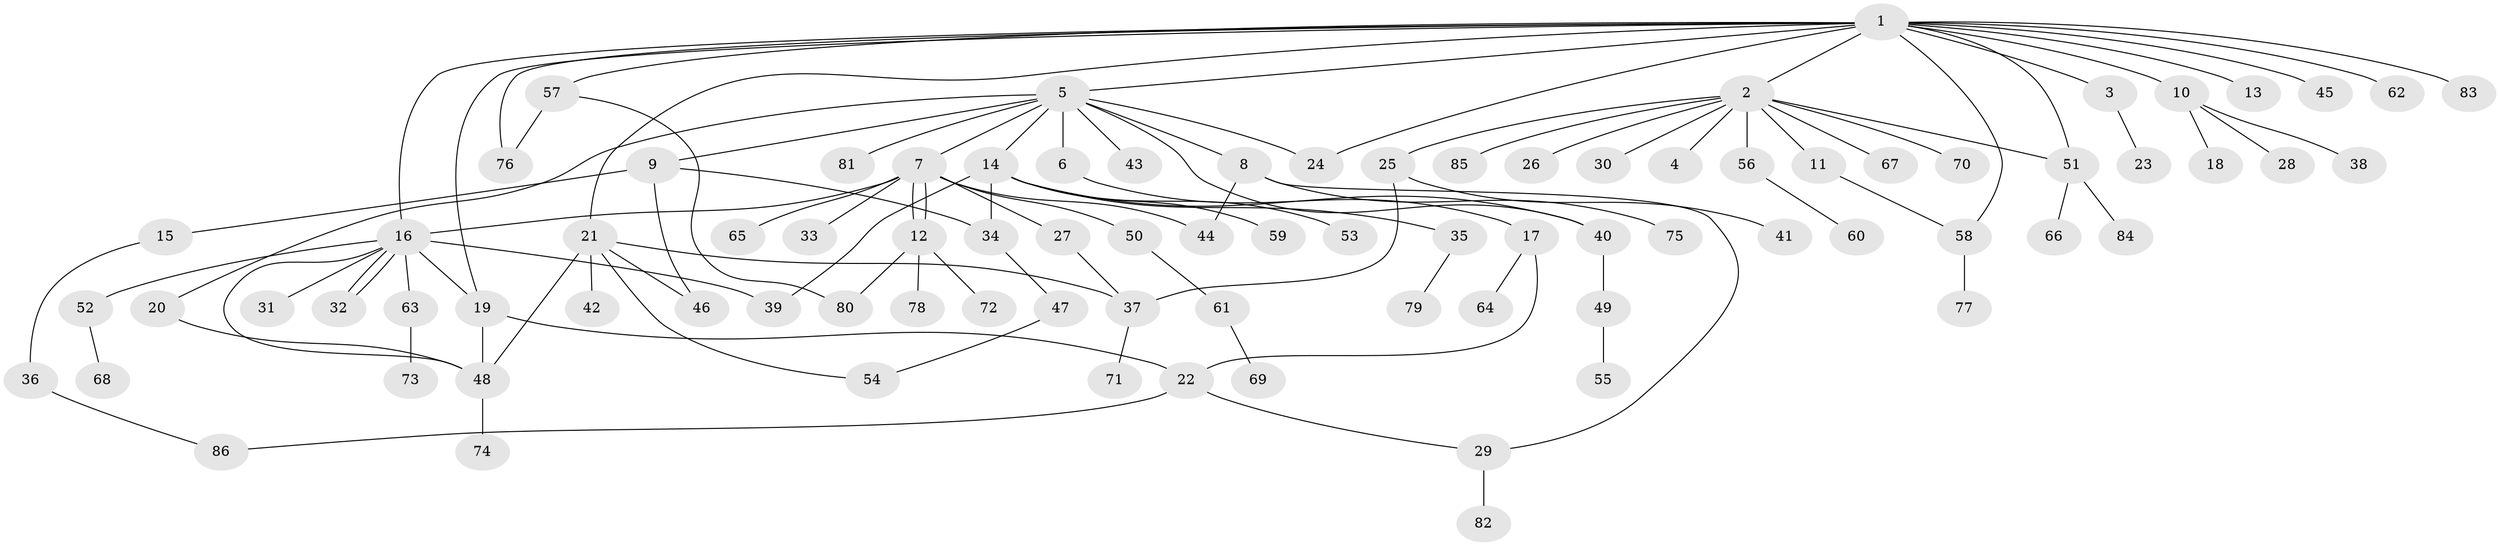 // Generated by graph-tools (version 1.1) at 2025/25/03/09/25 03:25:57]
// undirected, 86 vertices, 108 edges
graph export_dot {
graph [start="1"]
  node [color=gray90,style=filled];
  1;
  2;
  3;
  4;
  5;
  6;
  7;
  8;
  9;
  10;
  11;
  12;
  13;
  14;
  15;
  16;
  17;
  18;
  19;
  20;
  21;
  22;
  23;
  24;
  25;
  26;
  27;
  28;
  29;
  30;
  31;
  32;
  33;
  34;
  35;
  36;
  37;
  38;
  39;
  40;
  41;
  42;
  43;
  44;
  45;
  46;
  47;
  48;
  49;
  50;
  51;
  52;
  53;
  54;
  55;
  56;
  57;
  58;
  59;
  60;
  61;
  62;
  63;
  64;
  65;
  66;
  67;
  68;
  69;
  70;
  71;
  72;
  73;
  74;
  75;
  76;
  77;
  78;
  79;
  80;
  81;
  82;
  83;
  84;
  85;
  86;
  1 -- 2;
  1 -- 3;
  1 -- 5;
  1 -- 10;
  1 -- 13;
  1 -- 16;
  1 -- 19;
  1 -- 21;
  1 -- 24;
  1 -- 45;
  1 -- 51;
  1 -- 57;
  1 -- 58;
  1 -- 62;
  1 -- 76;
  1 -- 83;
  2 -- 4;
  2 -- 11;
  2 -- 25;
  2 -- 26;
  2 -- 30;
  2 -- 51;
  2 -- 56;
  2 -- 67;
  2 -- 70;
  2 -- 85;
  3 -- 23;
  5 -- 6;
  5 -- 7;
  5 -- 8;
  5 -- 9;
  5 -- 14;
  5 -- 20;
  5 -- 24;
  5 -- 40;
  5 -- 43;
  5 -- 81;
  6 -- 17;
  7 -- 12;
  7 -- 12;
  7 -- 16;
  7 -- 27;
  7 -- 33;
  7 -- 44;
  7 -- 50;
  7 -- 65;
  8 -- 29;
  8 -- 44;
  8 -- 75;
  9 -- 15;
  9 -- 34;
  9 -- 46;
  10 -- 18;
  10 -- 28;
  10 -- 38;
  11 -- 58;
  12 -- 72;
  12 -- 78;
  12 -- 80;
  14 -- 34;
  14 -- 35;
  14 -- 39;
  14 -- 40;
  14 -- 53;
  14 -- 59;
  15 -- 36;
  16 -- 19;
  16 -- 31;
  16 -- 32;
  16 -- 32;
  16 -- 39;
  16 -- 48;
  16 -- 52;
  16 -- 63;
  17 -- 22;
  17 -- 64;
  19 -- 22;
  19 -- 48;
  20 -- 48;
  21 -- 37;
  21 -- 42;
  21 -- 46;
  21 -- 48;
  21 -- 54;
  22 -- 29;
  22 -- 86;
  25 -- 37;
  25 -- 41;
  27 -- 37;
  29 -- 82;
  34 -- 47;
  35 -- 79;
  36 -- 86;
  37 -- 71;
  40 -- 49;
  47 -- 54;
  48 -- 74;
  49 -- 55;
  50 -- 61;
  51 -- 66;
  51 -- 84;
  52 -- 68;
  56 -- 60;
  57 -- 76;
  57 -- 80;
  58 -- 77;
  61 -- 69;
  63 -- 73;
}

